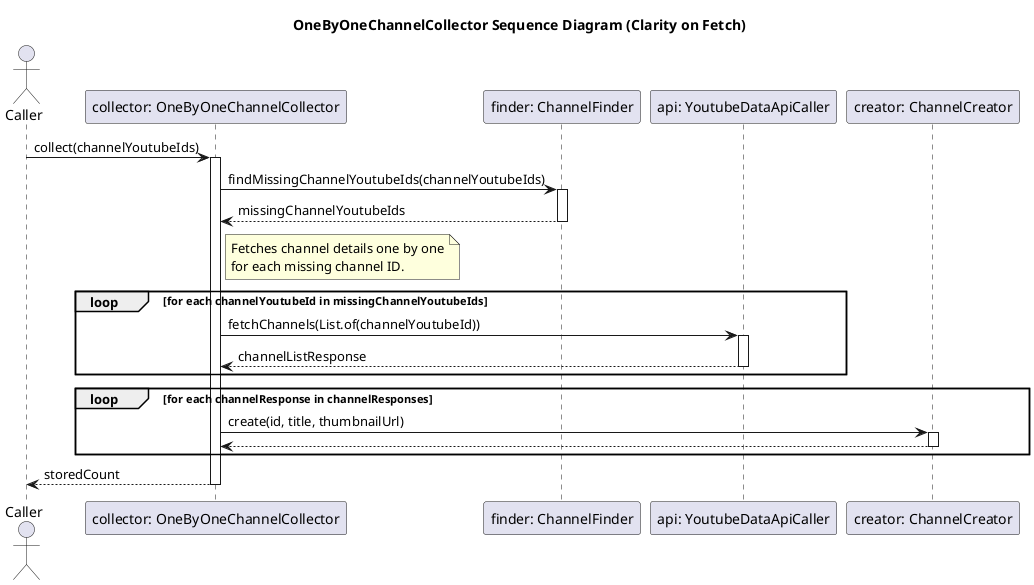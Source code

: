 @startuml
title "OneByOneChannelCollector Sequence Diagram (Clarity on Fetch)"

actor "Caller" as caller
participant "collector: OneByOneChannelCollector" as collector
participant "finder: ChannelFinder" as finder
participant "api: YoutubeDataApiCaller" as api
participant "creator: ChannelCreator" as creator

caller -> collector : collect(channelYoutubeIds)
activate collector

collector -> finder : findMissingChannelYoutubeIds(channelYoutubeIds)
activate finder
finder --> collector : missingChannelYoutubeIds
deactivate finder

note right of collector
    Fetches channel details one by one
    for each missing channel ID.
end note
loop for each channelYoutubeId in missingChannelYoutubeIds
    collector -> api : fetchChannels(List.of(channelYoutubeId))
    activate api
    api --> collector : channelListResponse
    deactivate api
end

loop for each channelResponse in channelResponses
    collector -> creator : create(id, title, thumbnailUrl)
    activate creator
    creator --> collector
    deactivate creator
end

collector --> caller : storedCount
deactivate collector

@enduml